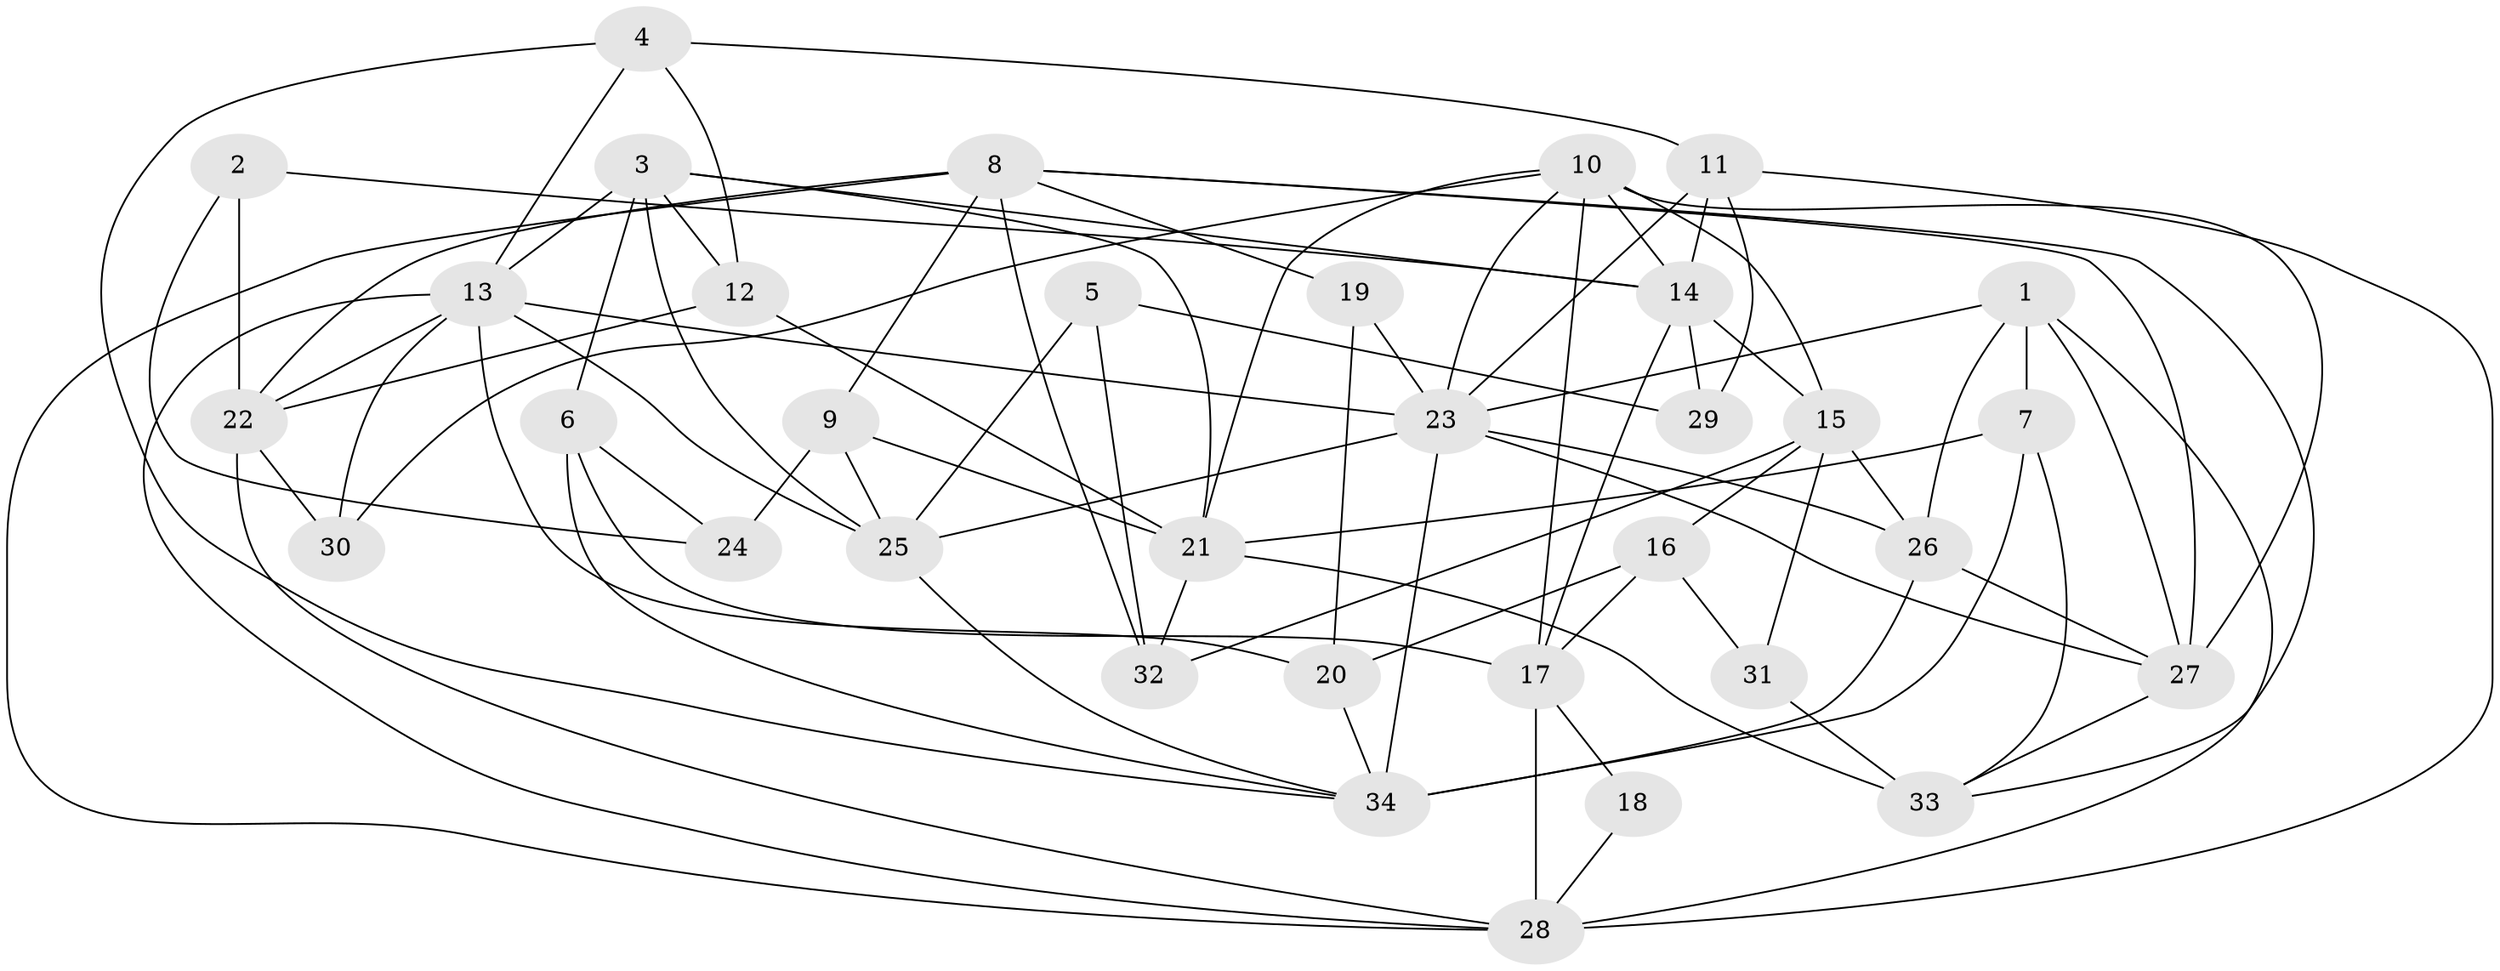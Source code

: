 // original degree distribution, {4: 0.2835820895522388, 2: 0.11940298507462686, 5: 0.16417910447761194, 7: 0.05970149253731343, 3: 0.2835820895522388, 6: 0.08955223880597014}
// Generated by graph-tools (version 1.1) at 2025/02/03/09/25 03:02:07]
// undirected, 34 vertices, 85 edges
graph export_dot {
graph [start="1"]
  node [color=gray90,style=filled];
  1;
  2;
  3;
  4;
  5;
  6;
  7;
  8;
  9;
  10;
  11;
  12;
  13;
  14;
  15;
  16;
  17;
  18;
  19;
  20;
  21;
  22;
  23;
  24;
  25;
  26;
  27;
  28;
  29;
  30;
  31;
  32;
  33;
  34;
  1 -- 7 [weight=1.0];
  1 -- 23 [weight=1.0];
  1 -- 26 [weight=1.0];
  1 -- 27 [weight=1.0];
  1 -- 28 [weight=1.0];
  2 -- 14 [weight=2.0];
  2 -- 22 [weight=2.0];
  2 -- 24 [weight=1.0];
  3 -- 6 [weight=1.0];
  3 -- 12 [weight=1.0];
  3 -- 13 [weight=2.0];
  3 -- 14 [weight=1.0];
  3 -- 21 [weight=1.0];
  3 -- 25 [weight=1.0];
  4 -- 11 [weight=1.0];
  4 -- 12 [weight=1.0];
  4 -- 13 [weight=1.0];
  4 -- 34 [weight=1.0];
  5 -- 25 [weight=1.0];
  5 -- 29 [weight=1.0];
  5 -- 32 [weight=1.0];
  6 -- 17 [weight=1.0];
  6 -- 24 [weight=1.0];
  6 -- 34 [weight=1.0];
  7 -- 21 [weight=1.0];
  7 -- 33 [weight=1.0];
  7 -- 34 [weight=1.0];
  8 -- 9 [weight=1.0];
  8 -- 19 [weight=1.0];
  8 -- 22 [weight=1.0];
  8 -- 27 [weight=1.0];
  8 -- 28 [weight=1.0];
  8 -- 32 [weight=1.0];
  8 -- 33 [weight=1.0];
  9 -- 21 [weight=1.0];
  9 -- 24 [weight=1.0];
  9 -- 25 [weight=1.0];
  10 -- 14 [weight=1.0];
  10 -- 15 [weight=2.0];
  10 -- 17 [weight=1.0];
  10 -- 21 [weight=1.0];
  10 -- 23 [weight=1.0];
  10 -- 27 [weight=1.0];
  10 -- 30 [weight=1.0];
  11 -- 14 [weight=1.0];
  11 -- 23 [weight=1.0];
  11 -- 28 [weight=1.0];
  11 -- 29 [weight=1.0];
  12 -- 21 [weight=1.0];
  12 -- 22 [weight=1.0];
  13 -- 20 [weight=1.0];
  13 -- 22 [weight=1.0];
  13 -- 23 [weight=1.0];
  13 -- 25 [weight=1.0];
  13 -- 28 [weight=1.0];
  13 -- 30 [weight=1.0];
  14 -- 15 [weight=1.0];
  14 -- 17 [weight=1.0];
  14 -- 29 [weight=1.0];
  15 -- 16 [weight=1.0];
  15 -- 26 [weight=1.0];
  15 -- 31 [weight=1.0];
  15 -- 32 [weight=1.0];
  16 -- 17 [weight=2.0];
  16 -- 20 [weight=1.0];
  16 -- 31 [weight=1.0];
  17 -- 18 [weight=1.0];
  17 -- 28 [weight=3.0];
  18 -- 28 [weight=2.0];
  19 -- 20 [weight=1.0];
  19 -- 23 [weight=1.0];
  20 -- 34 [weight=1.0];
  21 -- 32 [weight=1.0];
  21 -- 33 [weight=2.0];
  22 -- 28 [weight=1.0];
  22 -- 30 [weight=2.0];
  23 -- 25 [weight=1.0];
  23 -- 26 [weight=1.0];
  23 -- 27 [weight=2.0];
  23 -- 34 [weight=1.0];
  25 -- 34 [weight=1.0];
  26 -- 27 [weight=2.0];
  26 -- 34 [weight=2.0];
  27 -- 33 [weight=1.0];
  31 -- 33 [weight=1.0];
}
